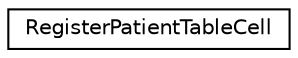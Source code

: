 digraph G
{
  edge [fontname="Helvetica",fontsize="10",labelfontname="Helvetica",labelfontsize="10"];
  node [fontname="Helvetica",fontsize="10",shape=record];
  rankdir="LR";
  Node1 [label="RegisterPatientTableCell",height=0.2,width=0.4,color="black", fillcolor="white", style="filled",URL="$interface_register_patient_table_cell.html"];
}
